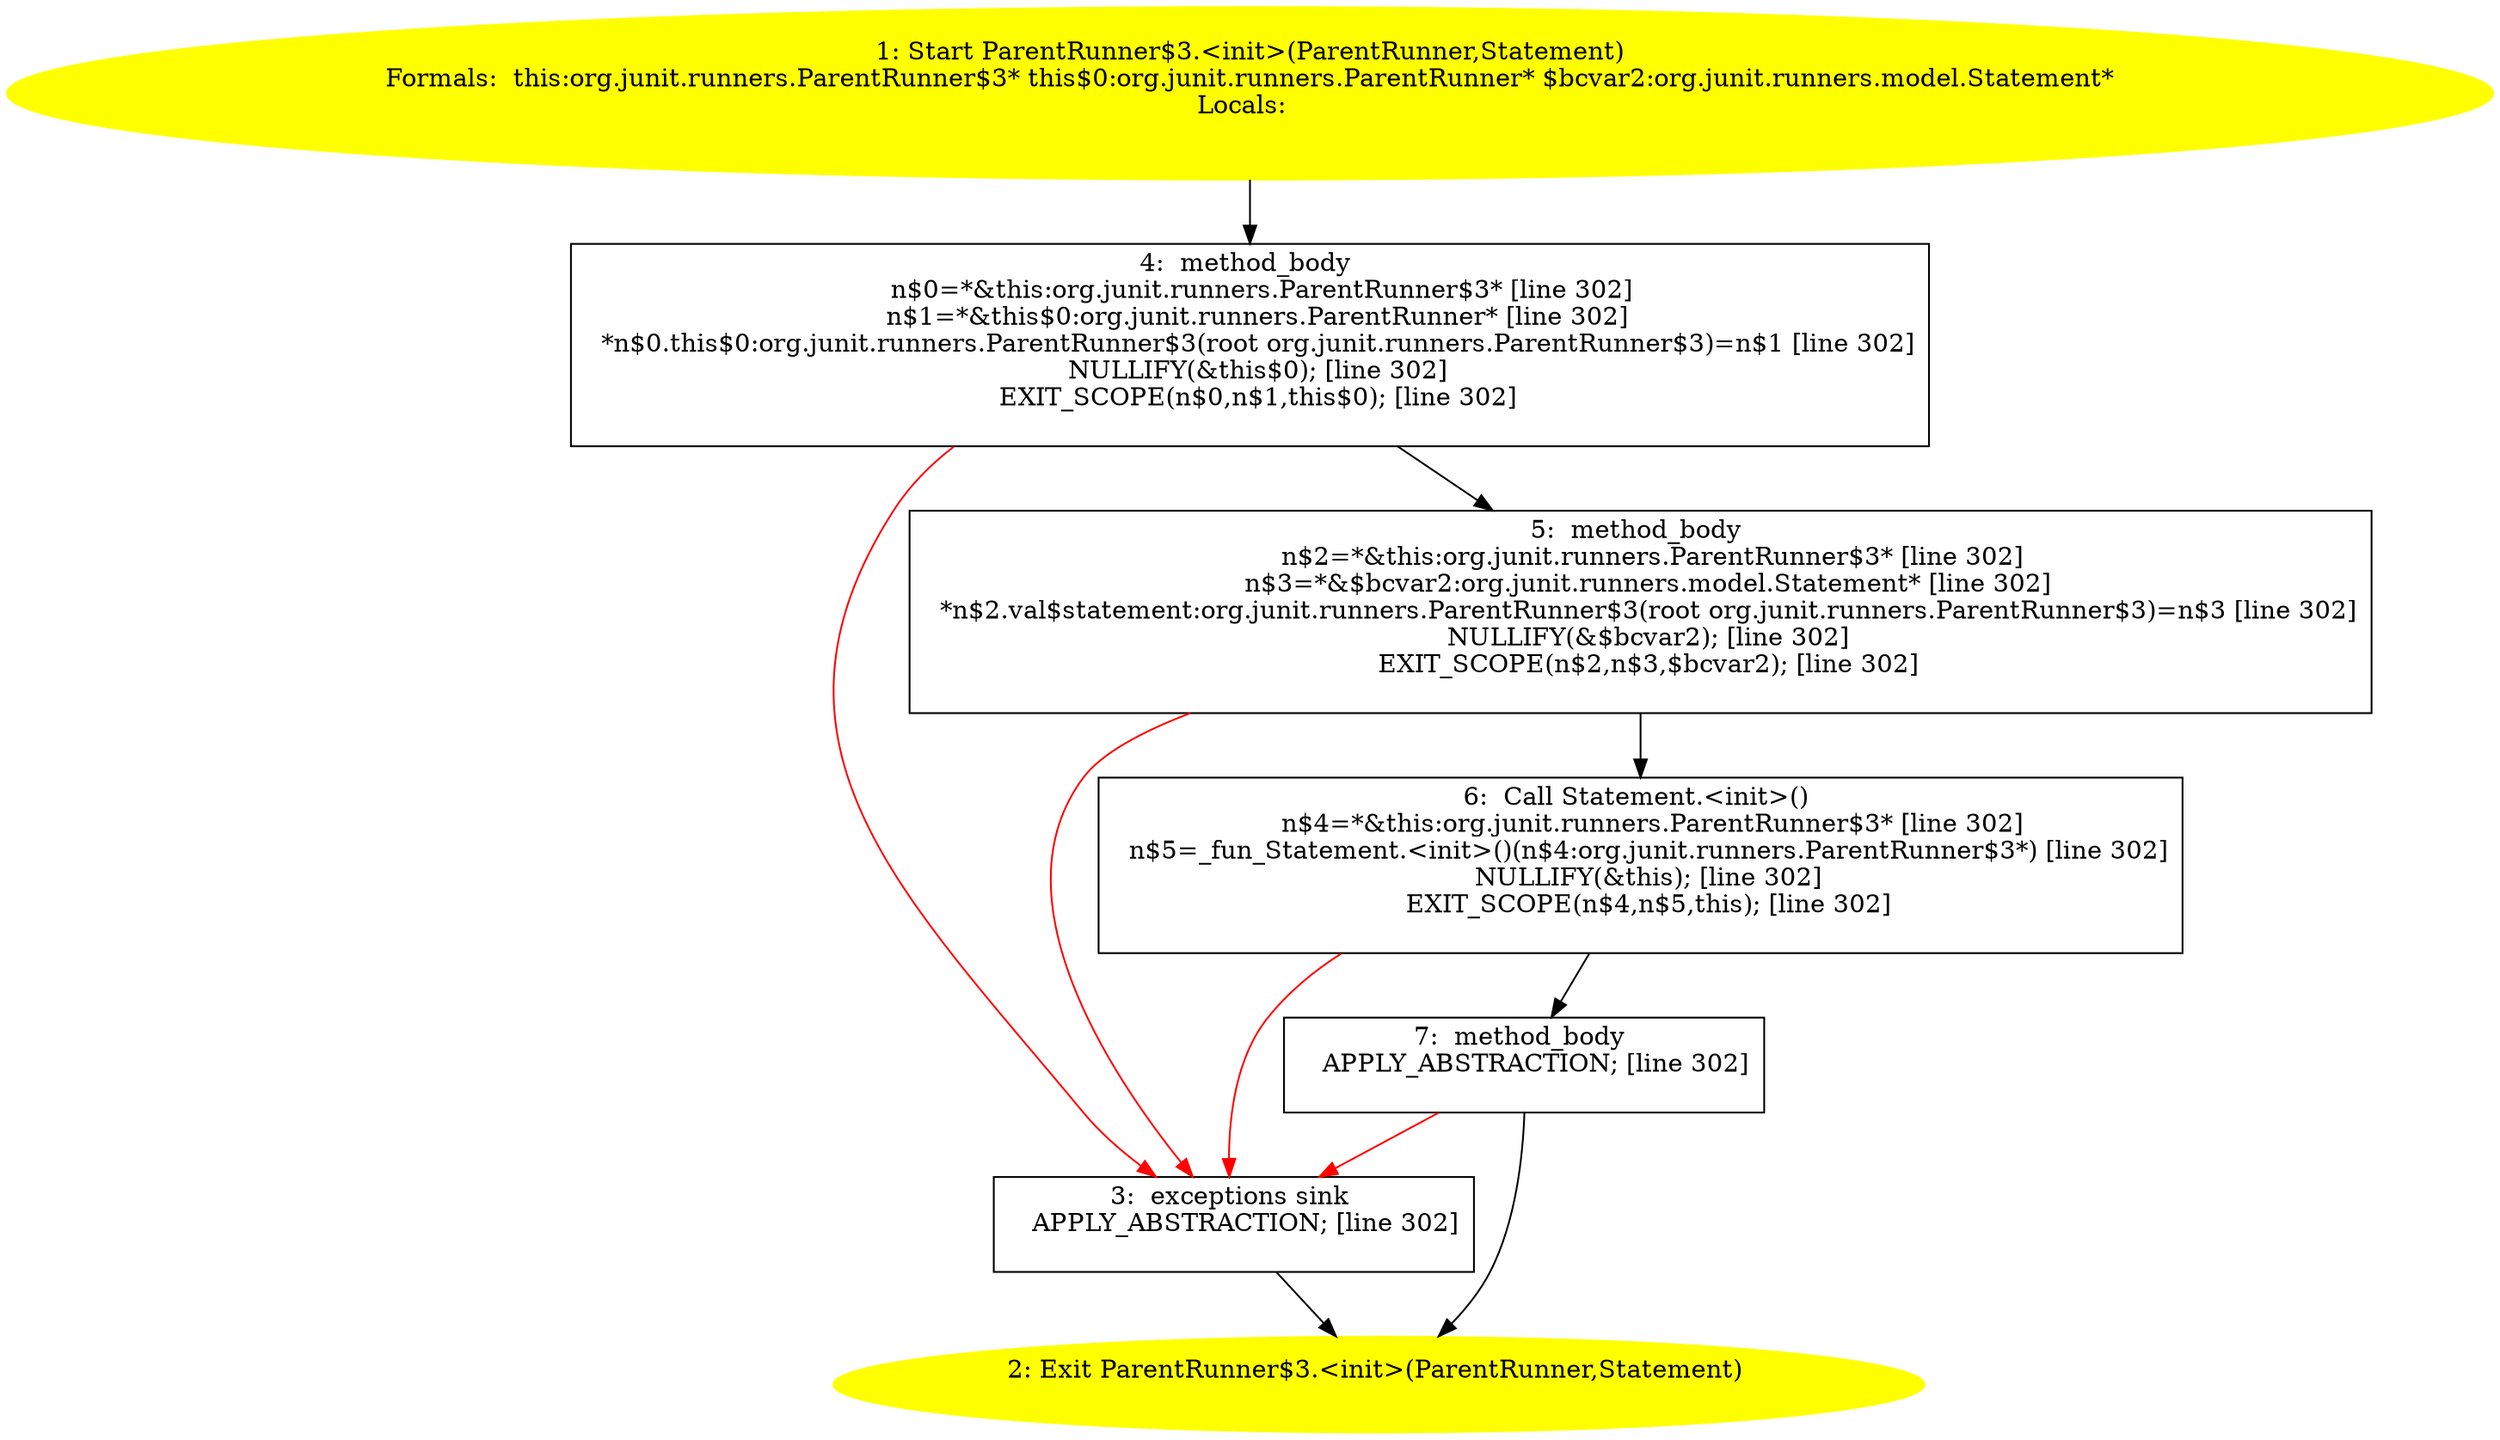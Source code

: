 /* @generated */
digraph cfg {
"org.junit.runners.ParentRunner$3.<init>(org.junit.runners.ParentRunner,org.junit.runners.model.State.c24d11c47787031472bfade289039f39_1" [label="1: Start ParentRunner$3.<init>(ParentRunner,Statement)\nFormals:  this:org.junit.runners.ParentRunner$3* this$0:org.junit.runners.ParentRunner* $bcvar2:org.junit.runners.model.Statement*\nLocals:  \n  " color=yellow style=filled]
	

	 "org.junit.runners.ParentRunner$3.<init>(org.junit.runners.ParentRunner,org.junit.runners.model.State.c24d11c47787031472bfade289039f39_1" -> "org.junit.runners.ParentRunner$3.<init>(org.junit.runners.ParentRunner,org.junit.runners.model.State.c24d11c47787031472bfade289039f39_4" ;
"org.junit.runners.ParentRunner$3.<init>(org.junit.runners.ParentRunner,org.junit.runners.model.State.c24d11c47787031472bfade289039f39_2" [label="2: Exit ParentRunner$3.<init>(ParentRunner,Statement) \n  " color=yellow style=filled]
	

"org.junit.runners.ParentRunner$3.<init>(org.junit.runners.ParentRunner,org.junit.runners.model.State.c24d11c47787031472bfade289039f39_3" [label="3:  exceptions sink \n   APPLY_ABSTRACTION; [line 302]\n " shape="box"]
	

	 "org.junit.runners.ParentRunner$3.<init>(org.junit.runners.ParentRunner,org.junit.runners.model.State.c24d11c47787031472bfade289039f39_3" -> "org.junit.runners.ParentRunner$3.<init>(org.junit.runners.ParentRunner,org.junit.runners.model.State.c24d11c47787031472bfade289039f39_2" ;
"org.junit.runners.ParentRunner$3.<init>(org.junit.runners.ParentRunner,org.junit.runners.model.State.c24d11c47787031472bfade289039f39_4" [label="4:  method_body \n   n$0=*&this:org.junit.runners.ParentRunner$3* [line 302]\n  n$1=*&this$0:org.junit.runners.ParentRunner* [line 302]\n  *n$0.this$0:org.junit.runners.ParentRunner$3(root org.junit.runners.ParentRunner$3)=n$1 [line 302]\n  NULLIFY(&this$0); [line 302]\n  EXIT_SCOPE(n$0,n$1,this$0); [line 302]\n " shape="box"]
	

	 "org.junit.runners.ParentRunner$3.<init>(org.junit.runners.ParentRunner,org.junit.runners.model.State.c24d11c47787031472bfade289039f39_4" -> "org.junit.runners.ParentRunner$3.<init>(org.junit.runners.ParentRunner,org.junit.runners.model.State.c24d11c47787031472bfade289039f39_5" ;
	 "org.junit.runners.ParentRunner$3.<init>(org.junit.runners.ParentRunner,org.junit.runners.model.State.c24d11c47787031472bfade289039f39_4" -> "org.junit.runners.ParentRunner$3.<init>(org.junit.runners.ParentRunner,org.junit.runners.model.State.c24d11c47787031472bfade289039f39_3" [color="red" ];
"org.junit.runners.ParentRunner$3.<init>(org.junit.runners.ParentRunner,org.junit.runners.model.State.c24d11c47787031472bfade289039f39_5" [label="5:  method_body \n   n$2=*&this:org.junit.runners.ParentRunner$3* [line 302]\n  n$3=*&$bcvar2:org.junit.runners.model.Statement* [line 302]\n  *n$2.val$statement:org.junit.runners.ParentRunner$3(root org.junit.runners.ParentRunner$3)=n$3 [line 302]\n  NULLIFY(&$bcvar2); [line 302]\n  EXIT_SCOPE(n$2,n$3,$bcvar2); [line 302]\n " shape="box"]
	

	 "org.junit.runners.ParentRunner$3.<init>(org.junit.runners.ParentRunner,org.junit.runners.model.State.c24d11c47787031472bfade289039f39_5" -> "org.junit.runners.ParentRunner$3.<init>(org.junit.runners.ParentRunner,org.junit.runners.model.State.c24d11c47787031472bfade289039f39_6" ;
	 "org.junit.runners.ParentRunner$3.<init>(org.junit.runners.ParentRunner,org.junit.runners.model.State.c24d11c47787031472bfade289039f39_5" -> "org.junit.runners.ParentRunner$3.<init>(org.junit.runners.ParentRunner,org.junit.runners.model.State.c24d11c47787031472bfade289039f39_3" [color="red" ];
"org.junit.runners.ParentRunner$3.<init>(org.junit.runners.ParentRunner,org.junit.runners.model.State.c24d11c47787031472bfade289039f39_6" [label="6:  Call Statement.<init>() \n   n$4=*&this:org.junit.runners.ParentRunner$3* [line 302]\n  n$5=_fun_Statement.<init>()(n$4:org.junit.runners.ParentRunner$3*) [line 302]\n  NULLIFY(&this); [line 302]\n  EXIT_SCOPE(n$4,n$5,this); [line 302]\n " shape="box"]
	

	 "org.junit.runners.ParentRunner$3.<init>(org.junit.runners.ParentRunner,org.junit.runners.model.State.c24d11c47787031472bfade289039f39_6" -> "org.junit.runners.ParentRunner$3.<init>(org.junit.runners.ParentRunner,org.junit.runners.model.State.c24d11c47787031472bfade289039f39_7" ;
	 "org.junit.runners.ParentRunner$3.<init>(org.junit.runners.ParentRunner,org.junit.runners.model.State.c24d11c47787031472bfade289039f39_6" -> "org.junit.runners.ParentRunner$3.<init>(org.junit.runners.ParentRunner,org.junit.runners.model.State.c24d11c47787031472bfade289039f39_3" [color="red" ];
"org.junit.runners.ParentRunner$3.<init>(org.junit.runners.ParentRunner,org.junit.runners.model.State.c24d11c47787031472bfade289039f39_7" [label="7:  method_body \n   APPLY_ABSTRACTION; [line 302]\n " shape="box"]
	

	 "org.junit.runners.ParentRunner$3.<init>(org.junit.runners.ParentRunner,org.junit.runners.model.State.c24d11c47787031472bfade289039f39_7" -> "org.junit.runners.ParentRunner$3.<init>(org.junit.runners.ParentRunner,org.junit.runners.model.State.c24d11c47787031472bfade289039f39_2" ;
	 "org.junit.runners.ParentRunner$3.<init>(org.junit.runners.ParentRunner,org.junit.runners.model.State.c24d11c47787031472bfade289039f39_7" -> "org.junit.runners.ParentRunner$3.<init>(org.junit.runners.ParentRunner,org.junit.runners.model.State.c24d11c47787031472bfade289039f39_3" [color="red" ];
}
